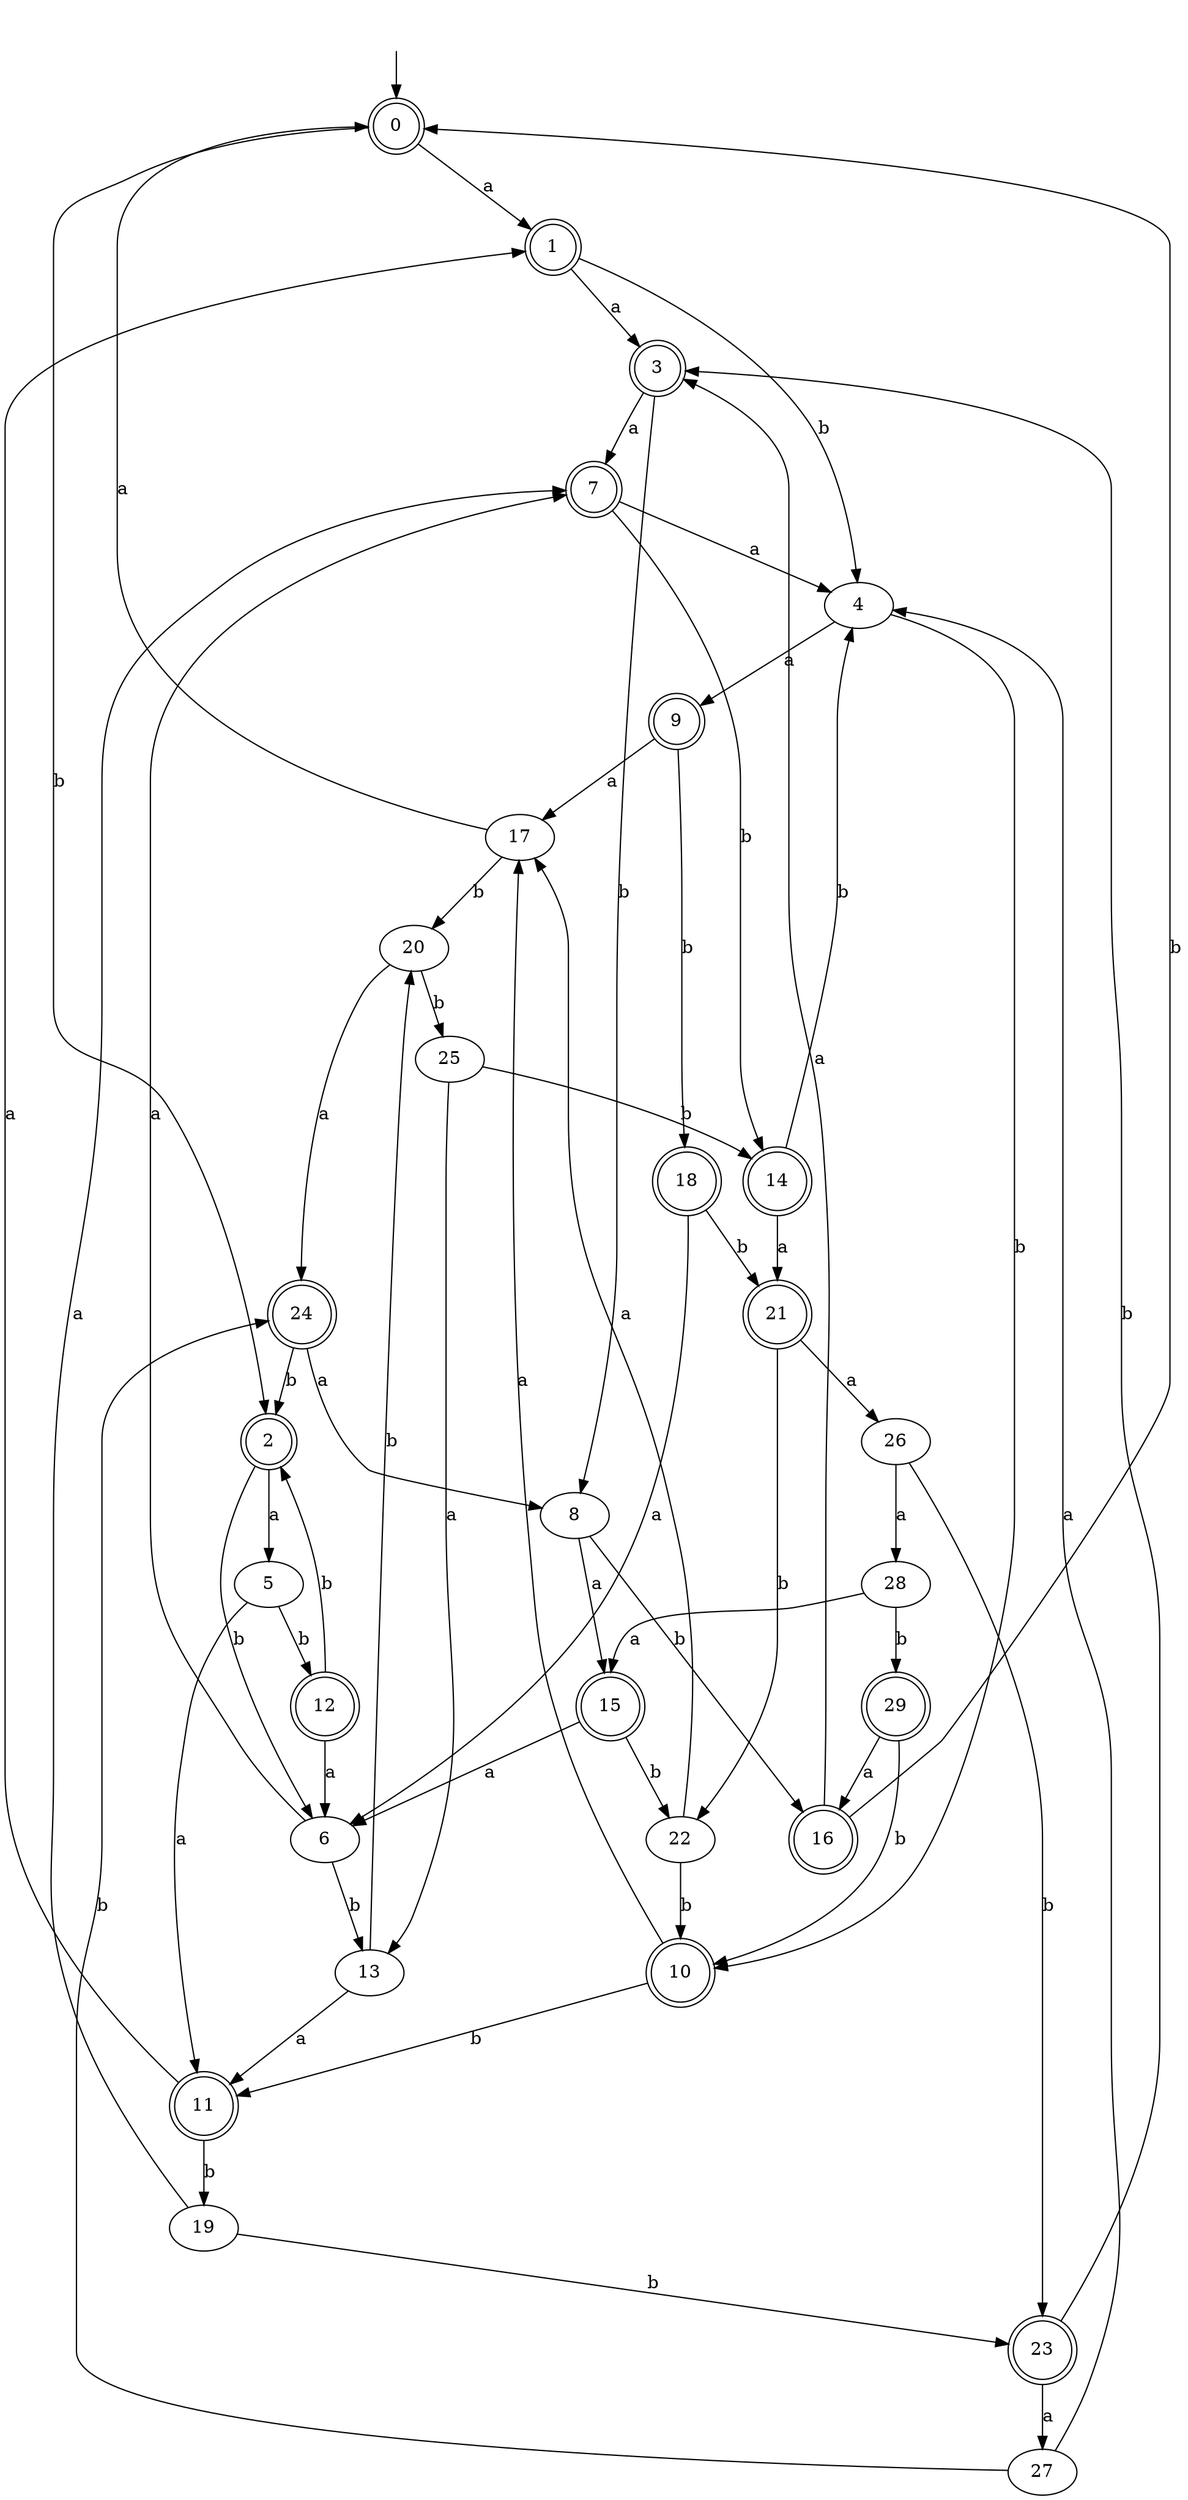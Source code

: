 digraph RandomDFA {
  __start0 [label="", shape=none];
  __start0 -> 0 [label=""];
  0 [shape=circle] [shape=doublecircle]
  0 -> 1 [label="a"]
  0 -> 2 [label="b"]
  1 [shape=doublecircle]
  1 -> 3 [label="a"]
  1 -> 4 [label="b"]
  2 [shape=doublecircle]
  2 -> 5 [label="a"]
  2 -> 6 [label="b"]
  3 [shape=doublecircle]
  3 -> 7 [label="a"]
  3 -> 8 [label="b"]
  4
  4 -> 9 [label="a"]
  4 -> 10 [label="b"]
  5
  5 -> 11 [label="a"]
  5 -> 12 [label="b"]
  6
  6 -> 7 [label="a"]
  6 -> 13 [label="b"]
  7 [shape=doublecircle]
  7 -> 4 [label="a"]
  7 -> 14 [label="b"]
  8
  8 -> 15 [label="a"]
  8 -> 16 [label="b"]
  9 [shape=doublecircle]
  9 -> 17 [label="a"]
  9 -> 18 [label="b"]
  10 [shape=doublecircle]
  10 -> 17 [label="a"]
  10 -> 11 [label="b"]
  11 [shape=doublecircle]
  11 -> 1 [label="a"]
  11 -> 19 [label="b"]
  12 [shape=doublecircle]
  12 -> 6 [label="a"]
  12 -> 2 [label="b"]
  13
  13 -> 11 [label="a"]
  13 -> 20 [label="b"]
  14 [shape=doublecircle]
  14 -> 21 [label="a"]
  14 -> 4 [label="b"]
  15 [shape=doublecircle]
  15 -> 6 [label="a"]
  15 -> 22 [label="b"]
  16 [shape=doublecircle]
  16 -> 3 [label="a"]
  16 -> 0 [label="b"]
  17
  17 -> 0 [label="a"]
  17 -> 20 [label="b"]
  18 [shape=doublecircle]
  18 -> 6 [label="a"]
  18 -> 21 [label="b"]
  19
  19 -> 7 [label="a"]
  19 -> 23 [label="b"]
  20
  20 -> 24 [label="a"]
  20 -> 25 [label="b"]
  21 [shape=doublecircle]
  21 -> 26 [label="a"]
  21 -> 22 [label="b"]
  22
  22 -> 17 [label="a"]
  22 -> 10 [label="b"]
  23 [shape=doublecircle]
  23 -> 27 [label="a"]
  23 -> 3 [label="b"]
  24 [shape=doublecircle]
  24 -> 8 [label="a"]
  24 -> 2 [label="b"]
  25
  25 -> 13 [label="a"]
  25 -> 14 [label="b"]
  26
  26 -> 28 [label="a"]
  26 -> 23 [label="b"]
  27
  27 -> 4 [label="a"]
  27 -> 24 [label="b"]
  28
  28 -> 15 [label="a"]
  28 -> 29 [label="b"]
  29 [shape=doublecircle]
  29 -> 16 [label="a"]
  29 -> 10 [label="b"]
}
